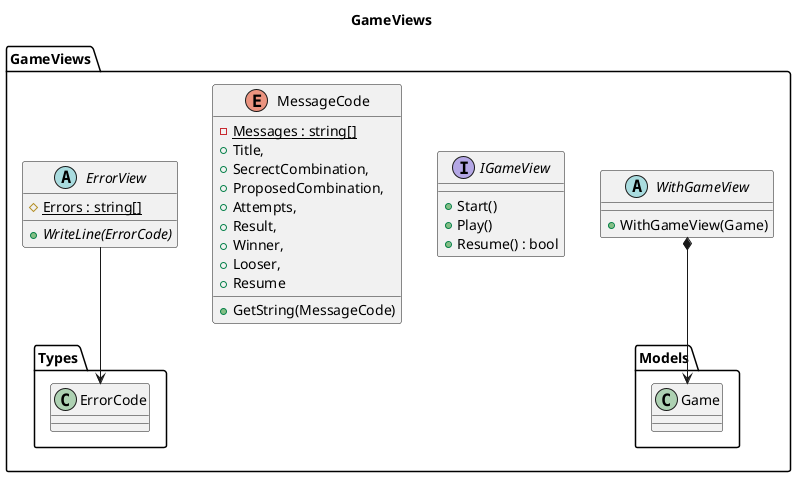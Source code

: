 @startuml GameViews
title GameViews
namespace GameViews{    
    abstract WithGameView{
        +WithGameView(Game)
    }
    WithGameView *--> Models.Game

    interface IGameView{
        +Start()
        +Play()
        +Resume() : bool
    }

    enum MessageCode{
        -{static}Messages : string[]
        +Title,
        +SecrectCombination,
        +ProposedCombination,
        +Attempts,
        +Result,
        +Winner,
        +Looser,
        +Resume
        +GetString(MessageCode)
    }

    abstract ErrorView{
        #{static} Errors : string[]
        +{abstract}WriteLine(ErrorCode)
    }
    ErrorView --> Types.ErrorCode
}